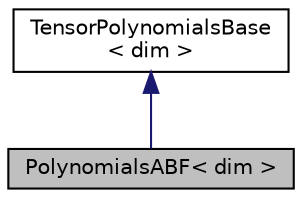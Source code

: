 digraph "PolynomialsABF&lt; dim &gt;"
{
 // LATEX_PDF_SIZE
  edge [fontname="Helvetica",fontsize="10",labelfontname="Helvetica",labelfontsize="10"];
  node [fontname="Helvetica",fontsize="10",shape=record];
  Node1 [label="PolynomialsABF\< dim \>",height=0.2,width=0.4,color="black", fillcolor="grey75", style="filled", fontcolor="black",tooltip=" "];
  Node2 -> Node1 [dir="back",color="midnightblue",fontsize="10",style="solid",fontname="Helvetica"];
  Node2 [label="TensorPolynomialsBase\l\< dim \>",height=0.2,width=0.4,color="black", fillcolor="white", style="filled",URL="$classTensorPolynomialsBase.html",tooltip=" "];
}
